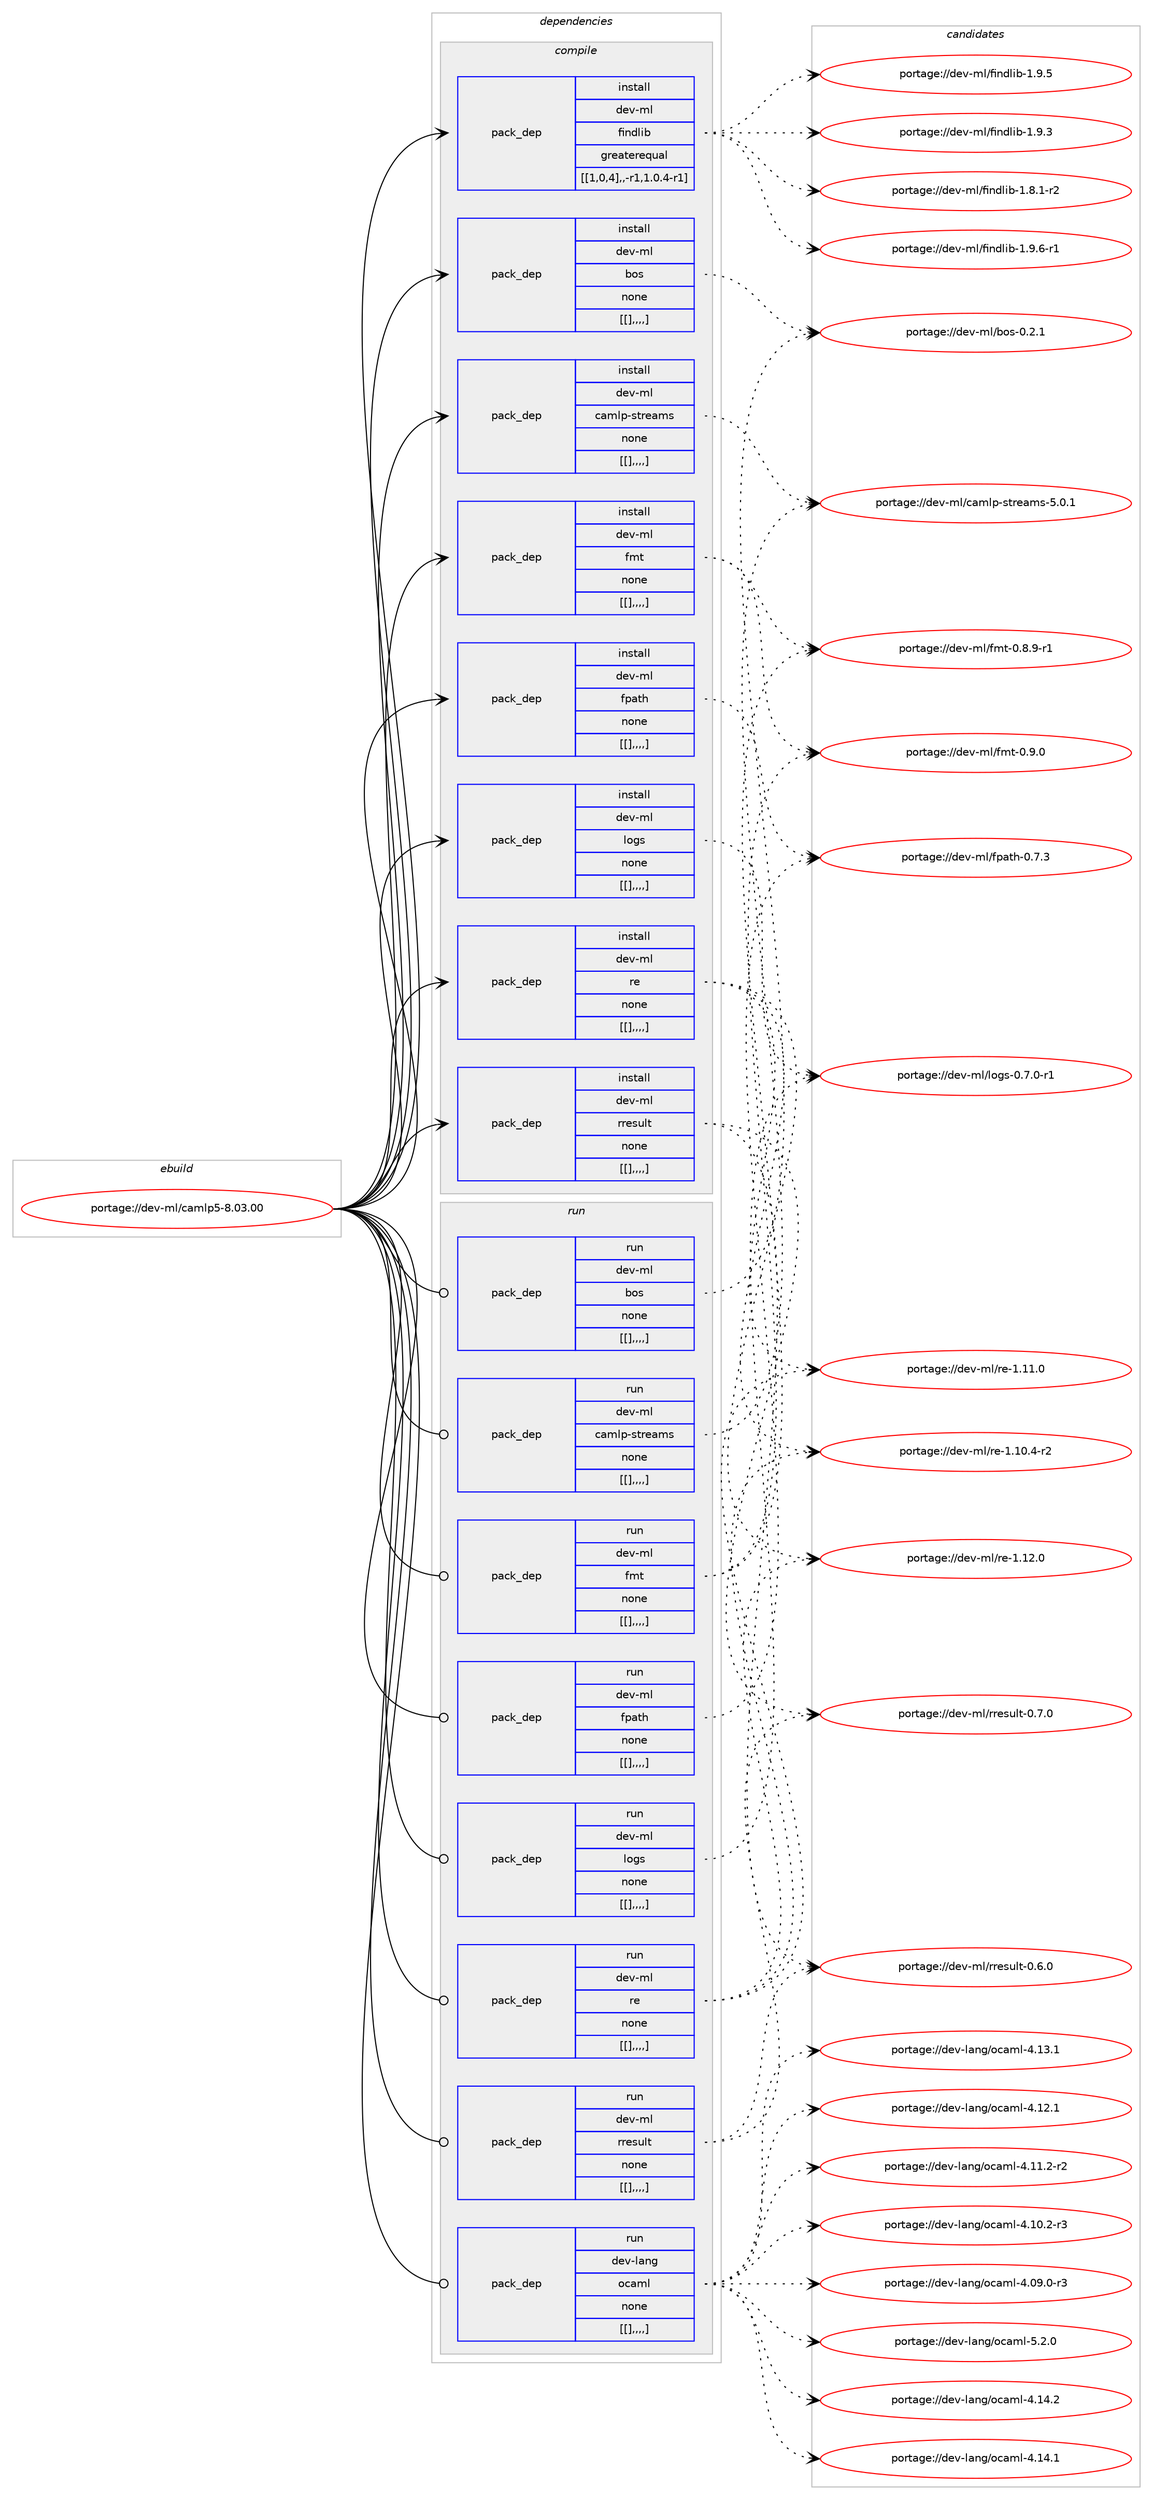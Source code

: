 digraph prolog {

# *************
# Graph options
# *************

newrank=true;
concentrate=true;
compound=true;
graph [rankdir=LR,fontname=Helvetica,fontsize=10,ranksep=1.5];#, ranksep=2.5, nodesep=0.2];
edge  [arrowhead=vee];
node  [fontname=Helvetica,fontsize=10];

# **********
# The ebuild
# **********

subgraph cluster_leftcol {
color=gray;
label=<<i>ebuild</i>>;
id [label="portage://dev-ml/camlp5-8.03.00", color=red, width=4, href="../dev-ml/camlp5-8.03.00.svg"];
}

# ****************
# The dependencies
# ****************

subgraph cluster_midcol {
color=gray;
label=<<i>dependencies</i>>;
subgraph cluster_compile {
fillcolor="#eeeeee";
style=filled;
label=<<i>compile</i>>;
subgraph pack89301 {
dependency121615 [label=<<TABLE BORDER="0" CELLBORDER="1" CELLSPACING="0" CELLPADDING="4" WIDTH="220"><TR><TD ROWSPAN="6" CELLPADDING="30">pack_dep</TD></TR><TR><TD WIDTH="110">install</TD></TR><TR><TD>dev-ml</TD></TR><TR><TD>bos</TD></TR><TR><TD>none</TD></TR><TR><TD>[[],,,,]</TD></TR></TABLE>>, shape=none, color=blue];
}
id:e -> dependency121615:w [weight=20,style="solid",arrowhead="vee"];
subgraph pack89304 {
dependency121638 [label=<<TABLE BORDER="0" CELLBORDER="1" CELLSPACING="0" CELLPADDING="4" WIDTH="220"><TR><TD ROWSPAN="6" CELLPADDING="30">pack_dep</TD></TR><TR><TD WIDTH="110">install</TD></TR><TR><TD>dev-ml</TD></TR><TR><TD>camlp-streams</TD></TR><TR><TD>none</TD></TR><TR><TD>[[],,,,]</TD></TR></TABLE>>, shape=none, color=blue];
}
id:e -> dependency121638:w [weight=20,style="solid",arrowhead="vee"];
subgraph pack89340 {
dependency121659 [label=<<TABLE BORDER="0" CELLBORDER="1" CELLSPACING="0" CELLPADDING="4" WIDTH="220"><TR><TD ROWSPAN="6" CELLPADDING="30">pack_dep</TD></TR><TR><TD WIDTH="110">install</TD></TR><TR><TD>dev-ml</TD></TR><TR><TD>findlib</TD></TR><TR><TD>greaterequal</TD></TR><TR><TD>[[1,0,4],,-r1,1.0.4-r1]</TD></TR></TABLE>>, shape=none, color=blue];
}
id:e -> dependency121659:w [weight=20,style="solid",arrowhead="vee"];
subgraph pack89358 {
dependency121730 [label=<<TABLE BORDER="0" CELLBORDER="1" CELLSPACING="0" CELLPADDING="4" WIDTH="220"><TR><TD ROWSPAN="6" CELLPADDING="30">pack_dep</TD></TR><TR><TD WIDTH="110">install</TD></TR><TR><TD>dev-ml</TD></TR><TR><TD>fmt</TD></TR><TR><TD>none</TD></TR><TR><TD>[[],,,,]</TD></TR></TABLE>>, shape=none, color=blue];
}
id:e -> dependency121730:w [weight=20,style="solid",arrowhead="vee"];
subgraph pack89410 {
dependency121732 [label=<<TABLE BORDER="0" CELLBORDER="1" CELLSPACING="0" CELLPADDING="4" WIDTH="220"><TR><TD ROWSPAN="6" CELLPADDING="30">pack_dep</TD></TR><TR><TD WIDTH="110">install</TD></TR><TR><TD>dev-ml</TD></TR><TR><TD>fpath</TD></TR><TR><TD>none</TD></TR><TR><TD>[[],,,,]</TD></TR></TABLE>>, shape=none, color=blue];
}
id:e -> dependency121732:w [weight=20,style="solid",arrowhead="vee"];
subgraph pack89412 {
dependency121798 [label=<<TABLE BORDER="0" CELLBORDER="1" CELLSPACING="0" CELLPADDING="4" WIDTH="220"><TR><TD ROWSPAN="6" CELLPADDING="30">pack_dep</TD></TR><TR><TD WIDTH="110">install</TD></TR><TR><TD>dev-ml</TD></TR><TR><TD>logs</TD></TR><TR><TD>none</TD></TR><TR><TD>[[],,,,]</TD></TR></TABLE>>, shape=none, color=blue];
}
id:e -> dependency121798:w [weight=20,style="solid",arrowhead="vee"];
subgraph pack89484 {
dependency121822 [label=<<TABLE BORDER="0" CELLBORDER="1" CELLSPACING="0" CELLPADDING="4" WIDTH="220"><TR><TD ROWSPAN="6" CELLPADDING="30">pack_dep</TD></TR><TR><TD WIDTH="110">install</TD></TR><TR><TD>dev-ml</TD></TR><TR><TD>re</TD></TR><TR><TD>none</TD></TR><TR><TD>[[],,,,]</TD></TR></TABLE>>, shape=none, color=blue];
}
id:e -> dependency121822:w [weight=20,style="solid",arrowhead="vee"];
subgraph pack89564 {
dependency121933 [label=<<TABLE BORDER="0" CELLBORDER="1" CELLSPACING="0" CELLPADDING="4" WIDTH="220"><TR><TD ROWSPAN="6" CELLPADDING="30">pack_dep</TD></TR><TR><TD WIDTH="110">install</TD></TR><TR><TD>dev-ml</TD></TR><TR><TD>rresult</TD></TR><TR><TD>none</TD></TR><TR><TD>[[],,,,]</TD></TR></TABLE>>, shape=none, color=blue];
}
id:e -> dependency121933:w [weight=20,style="solid",arrowhead="vee"];
}
subgraph cluster_compileandrun {
fillcolor="#eeeeee";
style=filled;
label=<<i>compile and run</i>>;
}
subgraph cluster_run {
fillcolor="#eeeeee";
style=filled;
label=<<i>run</i>>;
subgraph pack89658 {
dependency122057 [label=<<TABLE BORDER="0" CELLBORDER="1" CELLSPACING="0" CELLPADDING="4" WIDTH="220"><TR><TD ROWSPAN="6" CELLPADDING="30">pack_dep</TD></TR><TR><TD WIDTH="110">run</TD></TR><TR><TD>dev-lang</TD></TR><TR><TD>ocaml</TD></TR><TR><TD>none</TD></TR><TR><TD>[[],,,,]</TD></TR></TABLE>>, shape=none, color=blue];
}
id:e -> dependency122057:w [weight=20,style="solid",arrowhead="odot"];
subgraph pack89717 {
dependency122068 [label=<<TABLE BORDER="0" CELLBORDER="1" CELLSPACING="0" CELLPADDING="4" WIDTH="220"><TR><TD ROWSPAN="6" CELLPADDING="30">pack_dep</TD></TR><TR><TD WIDTH="110">run</TD></TR><TR><TD>dev-ml</TD></TR><TR><TD>bos</TD></TR><TR><TD>none</TD></TR><TR><TD>[[],,,,]</TD></TR></TABLE>>, shape=none, color=blue];
}
id:e -> dependency122068:w [weight=20,style="solid",arrowhead="odot"];
subgraph pack89723 {
dependency122071 [label=<<TABLE BORDER="0" CELLBORDER="1" CELLSPACING="0" CELLPADDING="4" WIDTH="220"><TR><TD ROWSPAN="6" CELLPADDING="30">pack_dep</TD></TR><TR><TD WIDTH="110">run</TD></TR><TR><TD>dev-ml</TD></TR><TR><TD>camlp-streams</TD></TR><TR><TD>none</TD></TR><TR><TD>[[],,,,]</TD></TR></TABLE>>, shape=none, color=blue];
}
id:e -> dependency122071:w [weight=20,style="solid",arrowhead="odot"];
subgraph pack89787 {
dependency122166 [label=<<TABLE BORDER="0" CELLBORDER="1" CELLSPACING="0" CELLPADDING="4" WIDTH="220"><TR><TD ROWSPAN="6" CELLPADDING="30">pack_dep</TD></TR><TR><TD WIDTH="110">run</TD></TR><TR><TD>dev-ml</TD></TR><TR><TD>fmt</TD></TR><TR><TD>none</TD></TR><TR><TD>[[],,,,]</TD></TR></TABLE>>, shape=none, color=blue];
}
id:e -> dependency122166:w [weight=20,style="solid",arrowhead="odot"];
subgraph pack89819 {
dependency122192 [label=<<TABLE BORDER="0" CELLBORDER="1" CELLSPACING="0" CELLPADDING="4" WIDTH="220"><TR><TD ROWSPAN="6" CELLPADDING="30">pack_dep</TD></TR><TR><TD WIDTH="110">run</TD></TR><TR><TD>dev-ml</TD></TR><TR><TD>fpath</TD></TR><TR><TD>none</TD></TR><TR><TD>[[],,,,]</TD></TR></TABLE>>, shape=none, color=blue];
}
id:e -> dependency122192:w [weight=20,style="solid",arrowhead="odot"];
subgraph pack89843 {
dependency122215 [label=<<TABLE BORDER="0" CELLBORDER="1" CELLSPACING="0" CELLPADDING="4" WIDTH="220"><TR><TD ROWSPAN="6" CELLPADDING="30">pack_dep</TD></TR><TR><TD WIDTH="110">run</TD></TR><TR><TD>dev-ml</TD></TR><TR><TD>logs</TD></TR><TR><TD>none</TD></TR><TR><TD>[[],,,,]</TD></TR></TABLE>>, shape=none, color=blue];
}
id:e -> dependency122215:w [weight=20,style="solid",arrowhead="odot"];
subgraph pack89862 {
dependency122239 [label=<<TABLE BORDER="0" CELLBORDER="1" CELLSPACING="0" CELLPADDING="4" WIDTH="220"><TR><TD ROWSPAN="6" CELLPADDING="30">pack_dep</TD></TR><TR><TD WIDTH="110">run</TD></TR><TR><TD>dev-ml</TD></TR><TR><TD>re</TD></TR><TR><TD>none</TD></TR><TR><TD>[[],,,,]</TD></TR></TABLE>>, shape=none, color=blue];
}
id:e -> dependency122239:w [weight=20,style="solid",arrowhead="odot"];
subgraph pack89886 {
dependency122271 [label=<<TABLE BORDER="0" CELLBORDER="1" CELLSPACING="0" CELLPADDING="4" WIDTH="220"><TR><TD ROWSPAN="6" CELLPADDING="30">pack_dep</TD></TR><TR><TD WIDTH="110">run</TD></TR><TR><TD>dev-ml</TD></TR><TR><TD>rresult</TD></TR><TR><TD>none</TD></TR><TR><TD>[[],,,,]</TD></TR></TABLE>>, shape=none, color=blue];
}
id:e -> dependency122271:w [weight=20,style="solid",arrowhead="odot"];
}
}

# **************
# The candidates
# **************

subgraph cluster_choices {
rank=same;
color=gray;
label=<<i>candidates</i>>;

subgraph choice89057 {
color=black;
nodesep=1;
choice100101118451091084798111115454846504649 [label="portage://dev-ml/bos-0.2.1", color=red, width=4,href="../dev-ml/bos-0.2.1.svg"];
dependency121615:e -> choice100101118451091084798111115454846504649:w [style=dotted,weight="100"];
}
subgraph choice89097 {
color=black;
nodesep=1;
choice100101118451091084799971091081124511511611410197109115455346484649 [label="portage://dev-ml/camlp-streams-5.0.1", color=red, width=4,href="../dev-ml/camlp-streams-5.0.1.svg"];
dependency121638:e -> choice100101118451091084799971091081124511511611410197109115455346484649:w [style=dotted,weight="100"];
}
subgraph choice89127 {
color=black;
nodesep=1;
choice1001011184510910847102105110100108105984549465746544511449 [label="portage://dev-ml/findlib-1.9.6-r1", color=red, width=4,href="../dev-ml/findlib-1.9.6-r1.svg"];
choice100101118451091084710210511010010810598454946574653 [label="portage://dev-ml/findlib-1.9.5", color=red, width=4,href="../dev-ml/findlib-1.9.5.svg"];
choice100101118451091084710210511010010810598454946574651 [label="portage://dev-ml/findlib-1.9.3", color=red, width=4,href="../dev-ml/findlib-1.9.3.svg"];
choice1001011184510910847102105110100108105984549465646494511450 [label="portage://dev-ml/findlib-1.8.1-r2", color=red, width=4,href="../dev-ml/findlib-1.8.1-r2.svg"];
dependency121659:e -> choice1001011184510910847102105110100108105984549465746544511449:w [style=dotted,weight="100"];
dependency121659:e -> choice100101118451091084710210511010010810598454946574653:w [style=dotted,weight="100"];
dependency121659:e -> choice100101118451091084710210511010010810598454946574651:w [style=dotted,weight="100"];
dependency121659:e -> choice1001011184510910847102105110100108105984549465646494511450:w [style=dotted,weight="100"];
}
subgraph choice89150 {
color=black;
nodesep=1;
choice1001011184510910847102109116454846574648 [label="portage://dev-ml/fmt-0.9.0", color=red, width=4,href="../dev-ml/fmt-0.9.0.svg"];
choice10010111845109108471021091164548465646574511449 [label="portage://dev-ml/fmt-0.8.9-r1", color=red, width=4,href="../dev-ml/fmt-0.8.9-r1.svg"];
dependency121730:e -> choice1001011184510910847102109116454846574648:w [style=dotted,weight="100"];
dependency121730:e -> choice10010111845109108471021091164548465646574511449:w [style=dotted,weight="100"];
}
subgraph choice89196 {
color=black;
nodesep=1;
choice100101118451091084710211297116104454846554651 [label="portage://dev-ml/fpath-0.7.3", color=red, width=4,href="../dev-ml/fpath-0.7.3.svg"];
dependency121732:e -> choice100101118451091084710211297116104454846554651:w [style=dotted,weight="100"];
}
subgraph choice89214 {
color=black;
nodesep=1;
choice10010111845109108471081111031154548465546484511449 [label="portage://dev-ml/logs-0.7.0-r1", color=red, width=4,href="../dev-ml/logs-0.7.0-r1.svg"];
dependency121798:e -> choice10010111845109108471081111031154548465546484511449:w [style=dotted,weight="100"];
}
subgraph choice89240 {
color=black;
nodesep=1;
choice100101118451091084711410145494649504648 [label="portage://dev-ml/re-1.12.0", color=red, width=4,href="../dev-ml/re-1.12.0.svg"];
choice100101118451091084711410145494649494648 [label="portage://dev-ml/re-1.11.0", color=red, width=4,href="../dev-ml/re-1.11.0.svg"];
choice1001011184510910847114101454946494846524511450 [label="portage://dev-ml/re-1.10.4-r2", color=red, width=4,href="../dev-ml/re-1.10.4-r2.svg"];
dependency121822:e -> choice100101118451091084711410145494649504648:w [style=dotted,weight="100"];
dependency121822:e -> choice100101118451091084711410145494649494648:w [style=dotted,weight="100"];
dependency121822:e -> choice1001011184510910847114101454946494846524511450:w [style=dotted,weight="100"];
}
subgraph choice89262 {
color=black;
nodesep=1;
choice1001011184510910847114114101115117108116454846554648 [label="portage://dev-ml/rresult-0.7.0", color=red, width=4,href="../dev-ml/rresult-0.7.0.svg"];
choice1001011184510910847114114101115117108116454846544648 [label="portage://dev-ml/rresult-0.6.0", color=red, width=4,href="../dev-ml/rresult-0.6.0.svg"];
dependency121933:e -> choice1001011184510910847114114101115117108116454846554648:w [style=dotted,weight="100"];
dependency121933:e -> choice1001011184510910847114114101115117108116454846544648:w [style=dotted,weight="100"];
}
subgraph choice89263 {
color=black;
nodesep=1;
choice1001011184510897110103471119997109108455346504648 [label="portage://dev-lang/ocaml-5.2.0", color=red, width=4,href="../dev-lang/ocaml-5.2.0.svg"];
choice100101118451089711010347111999710910845524649524650 [label="portage://dev-lang/ocaml-4.14.2", color=red, width=4,href="../dev-lang/ocaml-4.14.2.svg"];
choice100101118451089711010347111999710910845524649524649 [label="portage://dev-lang/ocaml-4.14.1", color=red, width=4,href="../dev-lang/ocaml-4.14.1.svg"];
choice100101118451089711010347111999710910845524649514649 [label="portage://dev-lang/ocaml-4.13.1", color=red, width=4,href="../dev-lang/ocaml-4.13.1.svg"];
choice100101118451089711010347111999710910845524649504649 [label="portage://dev-lang/ocaml-4.12.1", color=red, width=4,href="../dev-lang/ocaml-4.12.1.svg"];
choice1001011184510897110103471119997109108455246494946504511450 [label="portage://dev-lang/ocaml-4.11.2-r2", color=red, width=4,href="../dev-lang/ocaml-4.11.2-r2.svg"];
choice1001011184510897110103471119997109108455246494846504511451 [label="portage://dev-lang/ocaml-4.10.2-r3", color=red, width=4,href="../dev-lang/ocaml-4.10.2-r3.svg"];
choice1001011184510897110103471119997109108455246485746484511451 [label="portage://dev-lang/ocaml-4.09.0-r3", color=red, width=4,href="../dev-lang/ocaml-4.09.0-r3.svg"];
dependency122057:e -> choice1001011184510897110103471119997109108455346504648:w [style=dotted,weight="100"];
dependency122057:e -> choice100101118451089711010347111999710910845524649524650:w [style=dotted,weight="100"];
dependency122057:e -> choice100101118451089711010347111999710910845524649524649:w [style=dotted,weight="100"];
dependency122057:e -> choice100101118451089711010347111999710910845524649514649:w [style=dotted,weight="100"];
dependency122057:e -> choice100101118451089711010347111999710910845524649504649:w [style=dotted,weight="100"];
dependency122057:e -> choice1001011184510897110103471119997109108455246494946504511450:w [style=dotted,weight="100"];
dependency122057:e -> choice1001011184510897110103471119997109108455246494846504511451:w [style=dotted,weight="100"];
dependency122057:e -> choice1001011184510897110103471119997109108455246485746484511451:w [style=dotted,weight="100"];
}
subgraph choice89273 {
color=black;
nodesep=1;
choice100101118451091084798111115454846504649 [label="portage://dev-ml/bos-0.2.1", color=red, width=4,href="../dev-ml/bos-0.2.1.svg"];
dependency122068:e -> choice100101118451091084798111115454846504649:w [style=dotted,weight="100"];
}
subgraph choice89275 {
color=black;
nodesep=1;
choice100101118451091084799971091081124511511611410197109115455346484649 [label="portage://dev-ml/camlp-streams-5.0.1", color=red, width=4,href="../dev-ml/camlp-streams-5.0.1.svg"];
dependency122071:e -> choice100101118451091084799971091081124511511611410197109115455346484649:w [style=dotted,weight="100"];
}
subgraph choice89286 {
color=black;
nodesep=1;
choice1001011184510910847102109116454846574648 [label="portage://dev-ml/fmt-0.9.0", color=red, width=4,href="../dev-ml/fmt-0.9.0.svg"];
choice10010111845109108471021091164548465646574511449 [label="portage://dev-ml/fmt-0.8.9-r1", color=red, width=4,href="../dev-ml/fmt-0.8.9-r1.svg"];
dependency122166:e -> choice1001011184510910847102109116454846574648:w [style=dotted,weight="100"];
dependency122166:e -> choice10010111845109108471021091164548465646574511449:w [style=dotted,weight="100"];
}
subgraph choice89289 {
color=black;
nodesep=1;
choice100101118451091084710211297116104454846554651 [label="portage://dev-ml/fpath-0.7.3", color=red, width=4,href="../dev-ml/fpath-0.7.3.svg"];
dependency122192:e -> choice100101118451091084710211297116104454846554651:w [style=dotted,weight="100"];
}
subgraph choice89290 {
color=black;
nodesep=1;
choice10010111845109108471081111031154548465546484511449 [label="portage://dev-ml/logs-0.7.0-r1", color=red, width=4,href="../dev-ml/logs-0.7.0-r1.svg"];
dependency122215:e -> choice10010111845109108471081111031154548465546484511449:w [style=dotted,weight="100"];
}
subgraph choice89291 {
color=black;
nodesep=1;
choice100101118451091084711410145494649504648 [label="portage://dev-ml/re-1.12.0", color=red, width=4,href="../dev-ml/re-1.12.0.svg"];
choice100101118451091084711410145494649494648 [label="portage://dev-ml/re-1.11.0", color=red, width=4,href="../dev-ml/re-1.11.0.svg"];
choice1001011184510910847114101454946494846524511450 [label="portage://dev-ml/re-1.10.4-r2", color=red, width=4,href="../dev-ml/re-1.10.4-r2.svg"];
dependency122239:e -> choice100101118451091084711410145494649504648:w [style=dotted,weight="100"];
dependency122239:e -> choice100101118451091084711410145494649494648:w [style=dotted,weight="100"];
dependency122239:e -> choice1001011184510910847114101454946494846524511450:w [style=dotted,weight="100"];
}
subgraph choice89322 {
color=black;
nodesep=1;
choice1001011184510910847114114101115117108116454846554648 [label="portage://dev-ml/rresult-0.7.0", color=red, width=4,href="../dev-ml/rresult-0.7.0.svg"];
choice1001011184510910847114114101115117108116454846544648 [label="portage://dev-ml/rresult-0.6.0", color=red, width=4,href="../dev-ml/rresult-0.6.0.svg"];
dependency122271:e -> choice1001011184510910847114114101115117108116454846554648:w [style=dotted,weight="100"];
dependency122271:e -> choice1001011184510910847114114101115117108116454846544648:w [style=dotted,weight="100"];
}
}

}
